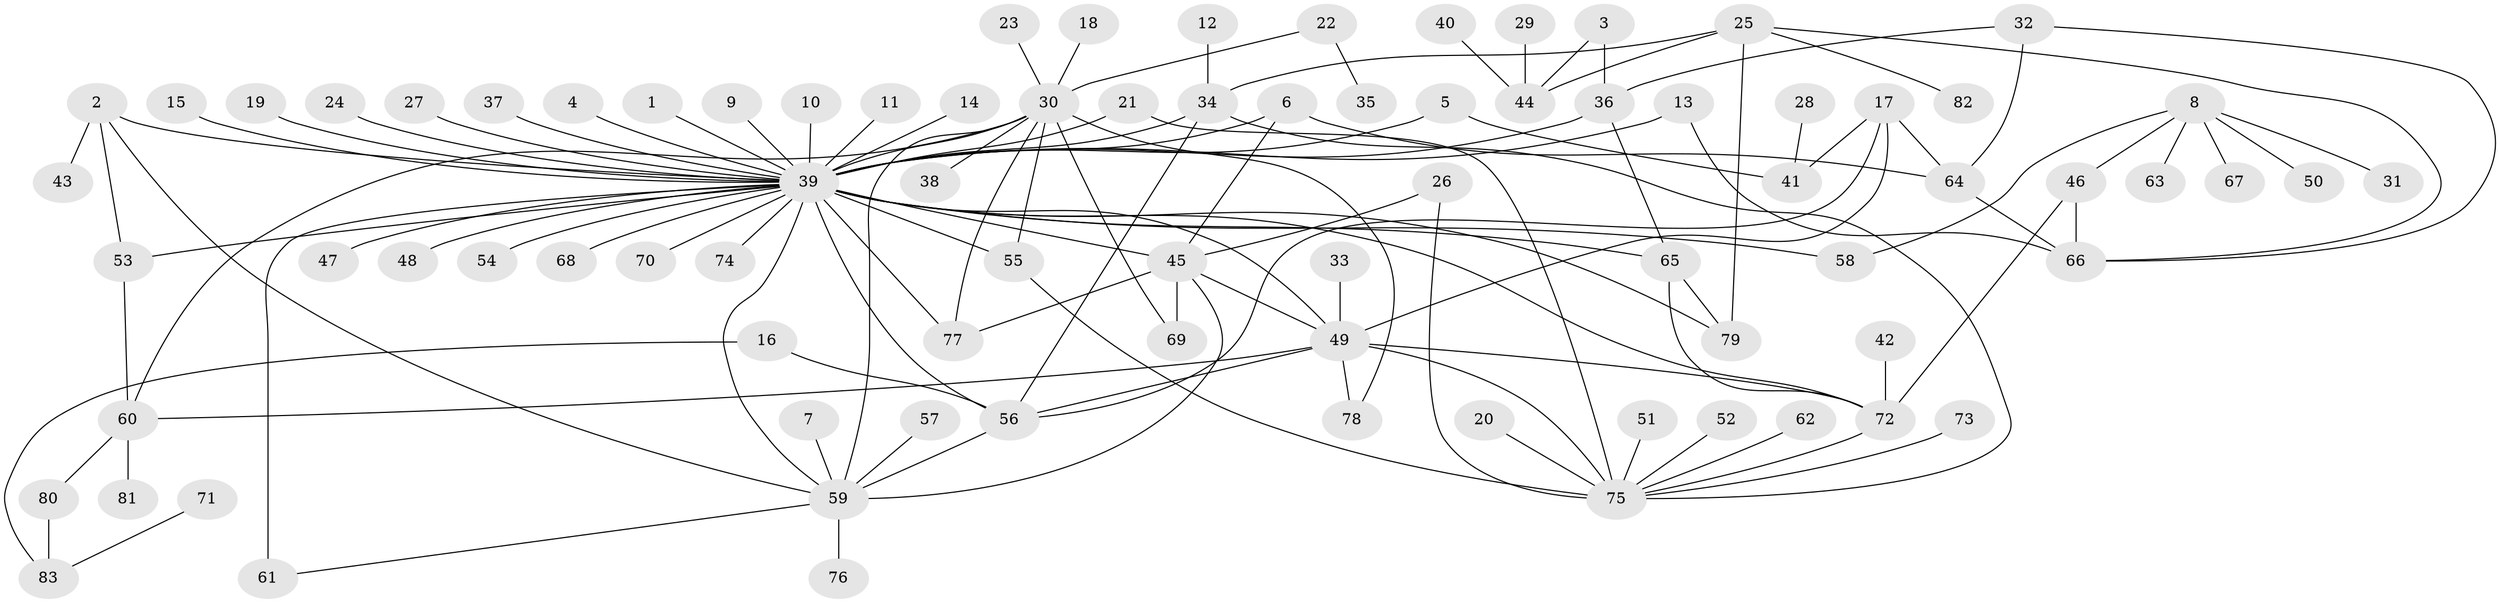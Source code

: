 // original degree distribution, {5: 0.028985507246376812, 46: 0.007246376811594203, 2: 0.17391304347826086, 3: 0.10144927536231885, 1: 0.5362318840579711, 4: 0.06521739130434782, 11: 0.007246376811594203, 13: 0.021739130434782608, 6: 0.036231884057971016, 7: 0.014492753623188406, 8: 0.007246376811594203}
// Generated by graph-tools (version 1.1) at 2025/36/03/04/25 23:36:47]
// undirected, 83 vertices, 120 edges
graph export_dot {
  node [color=gray90,style=filled];
  1;
  2;
  3;
  4;
  5;
  6;
  7;
  8;
  9;
  10;
  11;
  12;
  13;
  14;
  15;
  16;
  17;
  18;
  19;
  20;
  21;
  22;
  23;
  24;
  25;
  26;
  27;
  28;
  29;
  30;
  31;
  32;
  33;
  34;
  35;
  36;
  37;
  38;
  39;
  40;
  41;
  42;
  43;
  44;
  45;
  46;
  47;
  48;
  49;
  50;
  51;
  52;
  53;
  54;
  55;
  56;
  57;
  58;
  59;
  60;
  61;
  62;
  63;
  64;
  65;
  66;
  67;
  68;
  69;
  70;
  71;
  72;
  73;
  74;
  75;
  76;
  77;
  78;
  79;
  80;
  81;
  82;
  83;
  1 -- 39 [weight=1.0];
  2 -- 39 [weight=1.0];
  2 -- 43 [weight=1.0];
  2 -- 53 [weight=1.0];
  2 -- 59 [weight=1.0];
  3 -- 36 [weight=1.0];
  3 -- 44 [weight=1.0];
  4 -- 39 [weight=1.0];
  5 -- 39 [weight=1.0];
  5 -- 41 [weight=1.0];
  6 -- 39 [weight=1.0];
  6 -- 45 [weight=1.0];
  6 -- 64 [weight=1.0];
  7 -- 59 [weight=1.0];
  8 -- 31 [weight=1.0];
  8 -- 46 [weight=1.0];
  8 -- 50 [weight=1.0];
  8 -- 58 [weight=1.0];
  8 -- 63 [weight=1.0];
  8 -- 67 [weight=1.0];
  9 -- 39 [weight=1.0];
  10 -- 39 [weight=1.0];
  11 -- 39 [weight=1.0];
  12 -- 34 [weight=1.0];
  13 -- 39 [weight=1.0];
  13 -- 66 [weight=1.0];
  14 -- 39 [weight=1.0];
  15 -- 39 [weight=1.0];
  16 -- 56 [weight=1.0];
  16 -- 83 [weight=1.0];
  17 -- 41 [weight=1.0];
  17 -- 49 [weight=1.0];
  17 -- 56 [weight=1.0];
  17 -- 64 [weight=1.0];
  18 -- 30 [weight=1.0];
  19 -- 39 [weight=1.0];
  20 -- 75 [weight=1.0];
  21 -- 39 [weight=1.0];
  21 -- 75 [weight=2.0];
  22 -- 30 [weight=1.0];
  22 -- 35 [weight=1.0];
  23 -- 30 [weight=1.0];
  24 -- 39 [weight=1.0];
  25 -- 34 [weight=1.0];
  25 -- 44 [weight=1.0];
  25 -- 66 [weight=1.0];
  25 -- 79 [weight=1.0];
  25 -- 82 [weight=1.0];
  26 -- 45 [weight=1.0];
  26 -- 75 [weight=1.0];
  27 -- 39 [weight=1.0];
  28 -- 41 [weight=1.0];
  29 -- 44 [weight=1.0];
  30 -- 38 [weight=1.0];
  30 -- 39 [weight=1.0];
  30 -- 55 [weight=1.0];
  30 -- 59 [weight=1.0];
  30 -- 60 [weight=1.0];
  30 -- 69 [weight=1.0];
  30 -- 77 [weight=1.0];
  30 -- 78 [weight=1.0];
  32 -- 36 [weight=1.0];
  32 -- 64 [weight=1.0];
  32 -- 66 [weight=1.0];
  33 -- 49 [weight=1.0];
  34 -- 39 [weight=1.0];
  34 -- 56 [weight=1.0];
  34 -- 75 [weight=1.0];
  36 -- 39 [weight=1.0];
  36 -- 65 [weight=1.0];
  37 -- 39 [weight=1.0];
  39 -- 45 [weight=2.0];
  39 -- 47 [weight=1.0];
  39 -- 48 [weight=1.0];
  39 -- 49 [weight=1.0];
  39 -- 53 [weight=1.0];
  39 -- 54 [weight=1.0];
  39 -- 55 [weight=1.0];
  39 -- 56 [weight=2.0];
  39 -- 58 [weight=1.0];
  39 -- 59 [weight=1.0];
  39 -- 61 [weight=2.0];
  39 -- 65 [weight=1.0];
  39 -- 68 [weight=1.0];
  39 -- 70 [weight=1.0];
  39 -- 72 [weight=1.0];
  39 -- 74 [weight=1.0];
  39 -- 77 [weight=1.0];
  39 -- 79 [weight=1.0];
  40 -- 44 [weight=1.0];
  42 -- 72 [weight=1.0];
  45 -- 49 [weight=1.0];
  45 -- 59 [weight=1.0];
  45 -- 69 [weight=1.0];
  45 -- 77 [weight=1.0];
  46 -- 66 [weight=1.0];
  46 -- 72 [weight=1.0];
  49 -- 56 [weight=1.0];
  49 -- 60 [weight=1.0];
  49 -- 72 [weight=1.0];
  49 -- 75 [weight=1.0];
  49 -- 78 [weight=1.0];
  51 -- 75 [weight=1.0];
  52 -- 75 [weight=1.0];
  53 -- 60 [weight=1.0];
  55 -- 75 [weight=1.0];
  56 -- 59 [weight=1.0];
  57 -- 59 [weight=1.0];
  59 -- 61 [weight=1.0];
  59 -- 76 [weight=1.0];
  60 -- 80 [weight=1.0];
  60 -- 81 [weight=1.0];
  62 -- 75 [weight=1.0];
  64 -- 66 [weight=1.0];
  65 -- 72 [weight=1.0];
  65 -- 79 [weight=1.0];
  71 -- 83 [weight=1.0];
  72 -- 75 [weight=1.0];
  73 -- 75 [weight=1.0];
  80 -- 83 [weight=1.0];
}
